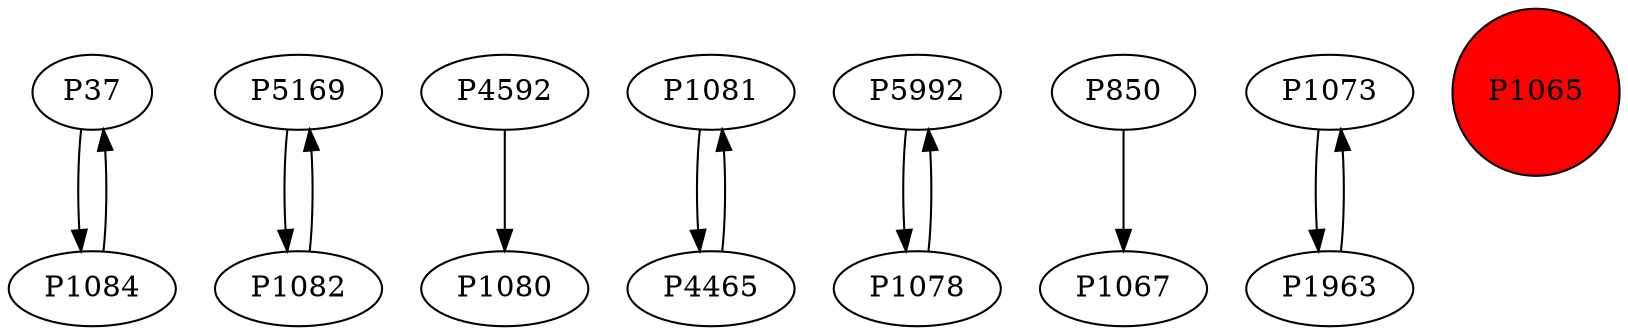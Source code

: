 digraph {
	P37 -> P1084
	P1084 -> P37
	P5169 -> P1082
	P4592 -> P1080
	P1081 -> P4465
	P1082 -> P5169
	P4465 -> P1081
	P5992 -> P1078
	P850 -> P1067
	P1073 -> P1963
	P1963 -> P1073
	P1078 -> P5992
	P1065 [shape=circle]
	P1065 [style=filled]
	P1065 [fillcolor=red]
}